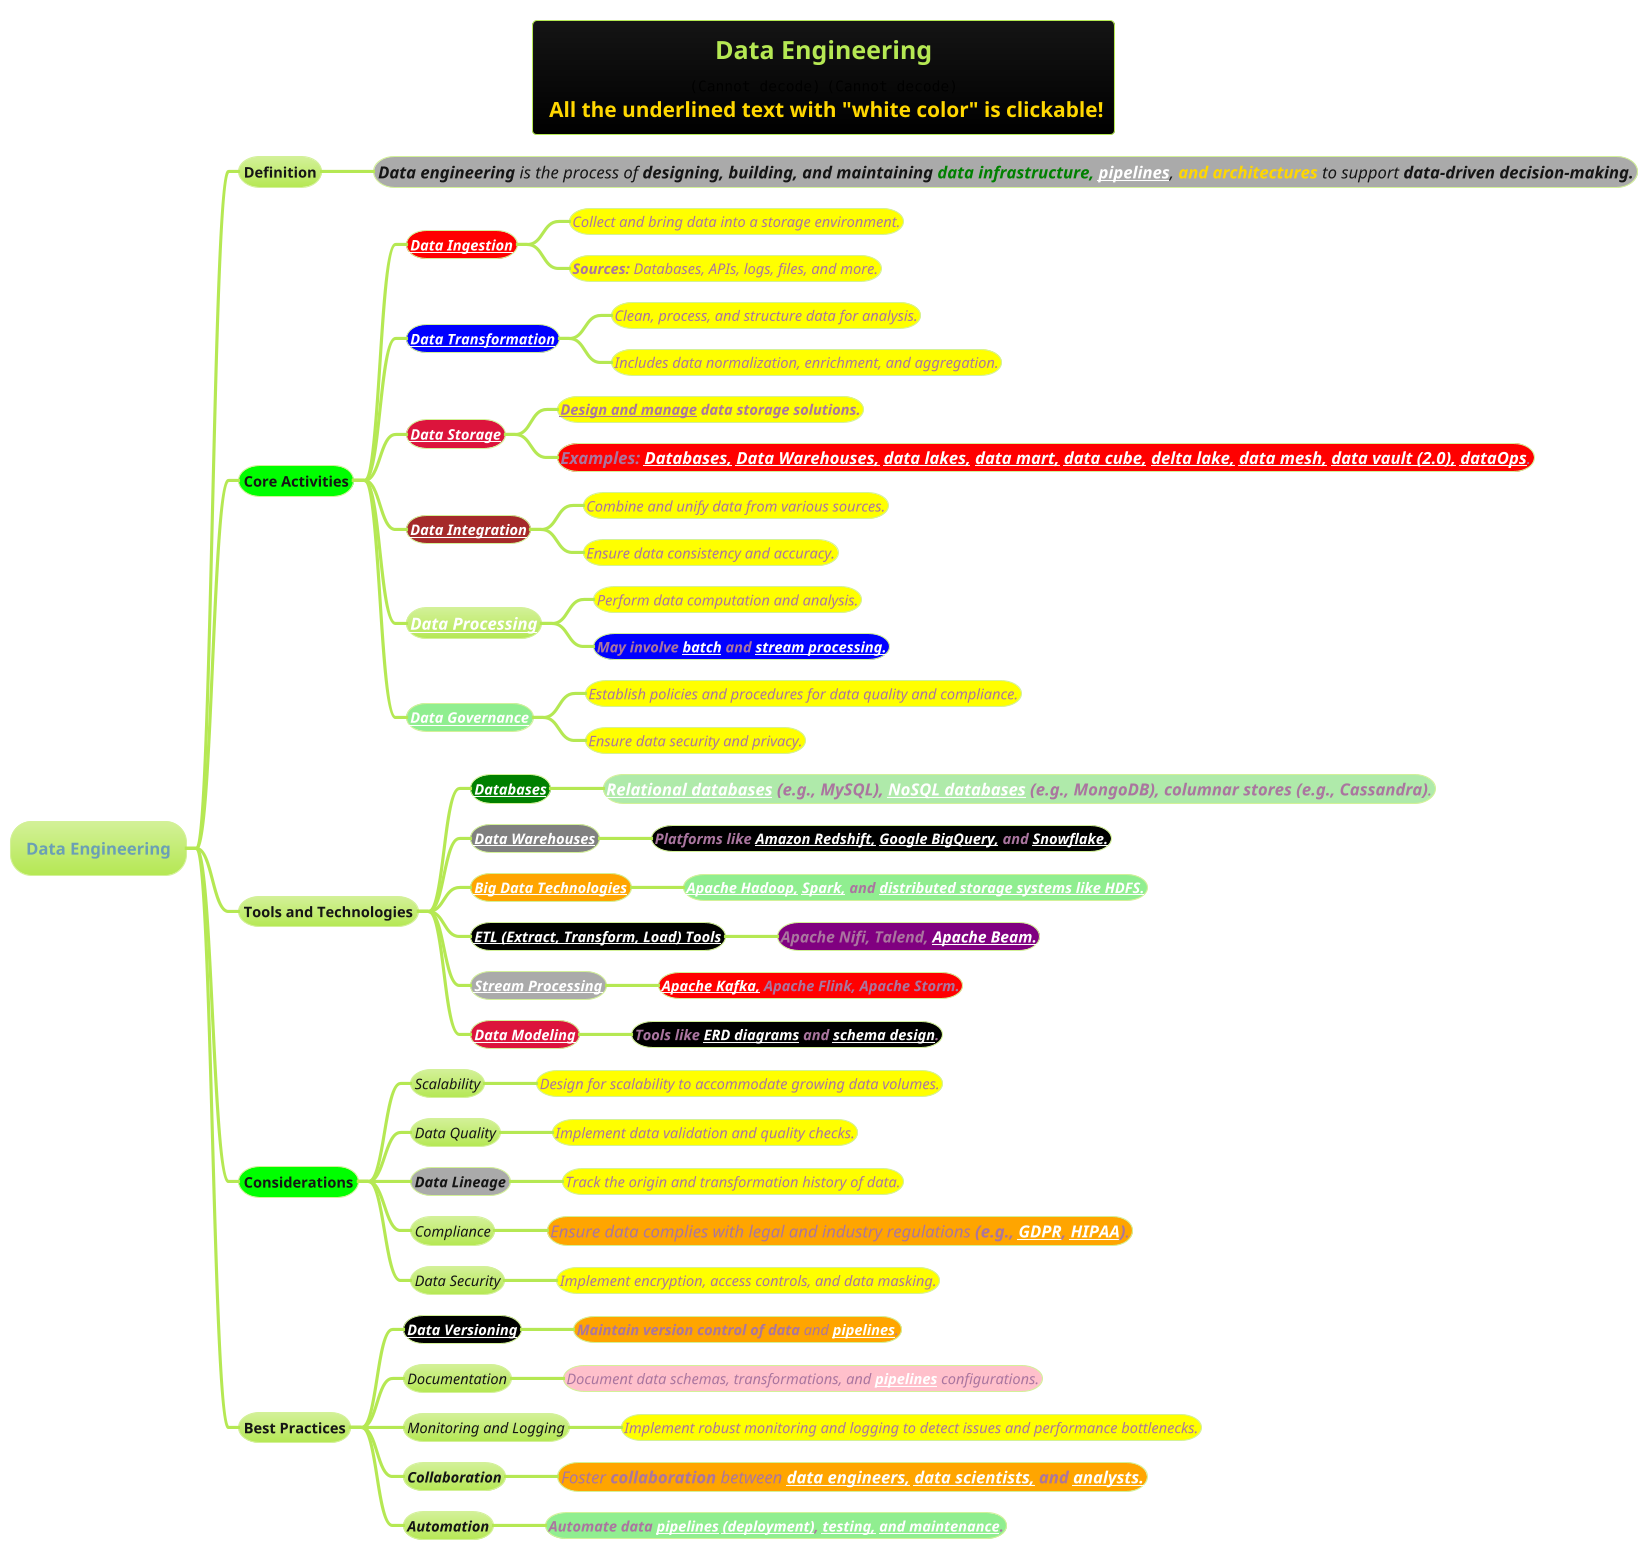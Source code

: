 @startmindmap
title =Data Engineering\n<img:images/img.png> <img:images/img_1.png>\n <color #gold>All the underlined text with "white color" is clickable!
!theme hacker

* Data Engineering
** Definition
***[#a] ====<size:16>**Data engineering** is the process of **designing, building, and maintaining** <color #green>**data infrastructure,**</color> **[[data-pipeline/advanced-data-pipeline.puml pipelines]]**, <color #gold>**and architectures**</color> to support **data-driven decision-making.**

**[#lime] Core Activities
***[#red] ====<size:14>**[[data-pipeline/Data-Ingestion.puml Data Ingestion]]**
****[#yellow] ====<size:14>Collect and bring data into a storage environment.
****[#yellow] ====<size:14>**Sources:** Databases, APIs, logs, files, and more.

***[#blue] ====<size:14>**[[data-preprocessing-(or-wrangling)/Data-Preprocessing.puml Data Transformation]]**
****[#yellow] ====<size:14>Clean, process, and structure data for analysis.
****[#yellow] ====<size:14>Includes data normalization, enrichment, and aggregation.

***[#crimson] ====<size:14>**[[data-storage-and-management/Data-Lake-vs-Data-Warehouse.puml Data Storage]]**
****[#yellow] ====<size:14>**__Design and manage__ data storage solutions.**
****[#red] ====<size:16>**Examples:** **[[../../../books/1-books-backlog/DBMS/dbms.puml Databases,]] [[data-storage-and-management/Data-Warehouse.puml Data Warehouses,]] [[data-storage-and-management/Data-Lake.puml data lakes,]] [[data-storage-and-management/Data-mart.puml data mart,]] [[data-storage-and-management/Data-Cube.puml data cube,]] [[data-storage-and-management/Delta-Lake.puml delta lake,]] [[data-storage-and-management/Data-Mesh.puml data mesh,]] [[data-storage-and-management/modeling-methodology/Data-Vault-vs-3NF-vs-Dimensional-Modeling.puml data vault (2.0),]] [[data-storage-and-management/DataOps.puml dataOps]]**.

***[#brown] ====<size:14>**[[data-preprocessing-(or-wrangling)/4-Data-Integration Data Integration]]**
****[#yellow] ====<size:14>Combine and unify data from various sources.
****[#yellow] ====<size:14>Ensure data consistency and accuracy.

*** ====<size:16>**[[Data-Processing.puml Data Processing]]**
****[#yellow] ====<size:14>Perform data computation and analysis.
****[#blue] ====<size:14>**May involve [[data-pipeline/Batch-Processing.puml batch]] and [[data-pipeline/Stream-Processing.puml stream processing.]]**

***[#lightgreen] ====<size:14>**[[Data-Governance.puml Data Governance]]**
****[#yellow] ====<size:14>Establish policies and procedures for data quality and compliance.
****[#yellow] ====<size:14>Ensure data security and privacy.

** Tools and Technologies
***[#green] ====<size:14>**[[../../../books/1-books-backlog/DBMS/Designing-Data-Intensive-Applications.puml Databases]]**
****[#afeaaa] ====<size:16>**[[../../../books/1-books-backlog/DBMS/Five-Basic-SQL-Joins.puml Relational databases]] (e.g., MySQL), [[../../../books/1-books-backlog/DBMS/NoSQL-Constructs.puml NoSQL databases]] (e.g., MongoDB), columnar stores (e.g., Cassandra)**.

***[#grey] ====<size:14>**[[data-storage-and-management/Data-Warehouse.puml Data Warehouses]]**
****[#black] ====<size:14>**Platforms like** **[[../../../cloud-computing/AWS-Cloud/Amazon-Redshift.puml Amazon Redshift,]]** **[[../../Apache-Big-Data-Ecosystem/Google-BigQuery.puml Google BigQuery,]] and** **[[../../Apache-Big-Data-Ecosystem/Snowflake.puml Snowflake.]]**

***[#orange] ====<size:14>**[[../../Apache-Big-Data-Ecosystem/1-Apache-Big-Data-Ecosystem.puml Big Data Technologies]]**
****[#lightgreen] ====<size:14>**[[../../Apache-Big-Data-Ecosystem/Hadoop.puml Apache Hadoop,]]** **[[../../Apache-Big-Data-Ecosystem/Apache-Spark.puml Spark,]] and** **[[../../Apache-Big-Data-Ecosystem/Hadoop-Distributed-File-System-(HDFS).puml distributed storage systems like HDFS.]]**

***[#black] ====<size:14>**[[../data-or-database-migration/Data-Migration-Strategies/ETL-(Extract-Transform-Load)-Strategy.puml ETL (Extract, Transform, Load) Tools]]**
****[#purple] ====<size:15>**Apache Nifi, Talend,** **[[../../Apache-Big-Data-Ecosystem/Apache-Beam.puml Apache Beam.]]**

***[#aaaaaa] ====<size:14>**[[data-pipeline/Stream-Processing-vs-Batch-Processing.puml Stream Processing]]**
****[#red] ====<size:14>**[[../../Apache-Big-Data-Ecosystem/apache-kafka.puml Apache Kafka,]]** **Apache Flink, Apache Storm.**

***[#crimson] ====<size:14>**[[data-storage-and-management/modeling-methodology/Data-Modeling.puml Data Modeling]]**
****[#black] ====<size:14>**Tools like [[../../../books/1-books-backlog/DBMS/erd-normalization.puml ERD diagrams]] and** **[[Schema-Design.puml schema design]].**

**[#lime] Considerations
*** ====<size:14>Scalability
****[#yellow] ====<size:14>Design for scalability to accommodate growing data volumes.

*** ====<size:14>Data Quality
****[#yellow] ====<size:14>Implement data validation and quality checks.

***[#a] ====<size:14>**Data Lineage**
****[#yellow] ====<size:14>Track the origin and transformation history of data.

*** ====<size:14>Compliance
****[#orange] ====<size:16>Ensure data complies with legal and industry regulations **(e.g., [[GDPR.puml GDPR]], [[HIPAA.puml HIPAA]])**.

*** ====<size:14>Data Security
****[#yellow] ====<size:14>Implement encryption, access controls, and data masking.

** Best Practices
***[#black] ====<size:14>**[[Data-Versioning.puml Data Versioning]]**
****[#orange] ====<size:14>**Maintain version control of data** and **[[data-pipeline/advanced-data-pipeline.puml pipelines]]**.

*** ====<size:14>Documentation
****[#pink] ====<size:14>Document data schemas, transformations, and **[[data-pipeline/advanced-data-pipeline.puml pipelines]]** configurations.

*** ====<size:14>Monitoring and Logging
****[#yellow] ====<size:14>Implement robust monitoring and logging to detect issues and performance bottlenecks.

*** ====<size:14>**Collaboration**
****[#orange] ====<size:16>Foster **collaboration** between **[[../11-key-areas-of-Data-Management-and-specific-data-roles/Data-Engineer.puml data engineers,]]** **[[../11-key-areas-of-Data-Management-and-specific-data-roles/Data-Scientist.puml data scientists,]] and** **[[../11-key-areas-of-Data-Management-and-specific-data-roles/Business-Analyst-vs-Data-Analyst.puml analysts.]]**

*** ====<size:14>**Automation**
****[#lightgreen] ====<size:14>**Automate data [[data-pipeline/advanced-data-pipeline.puml pipelines]] [[../../../3-programming-languages/architectural-characteristics/Deployability.puml (deployment)]], [[../../../books/1-books-backlog/software-testing/Levels-of-Testing.puml testing,]] [[../../../3-programming-languages/architectural-characteristics/Maintainability.puml and maintenance]].**

@endmindmap

